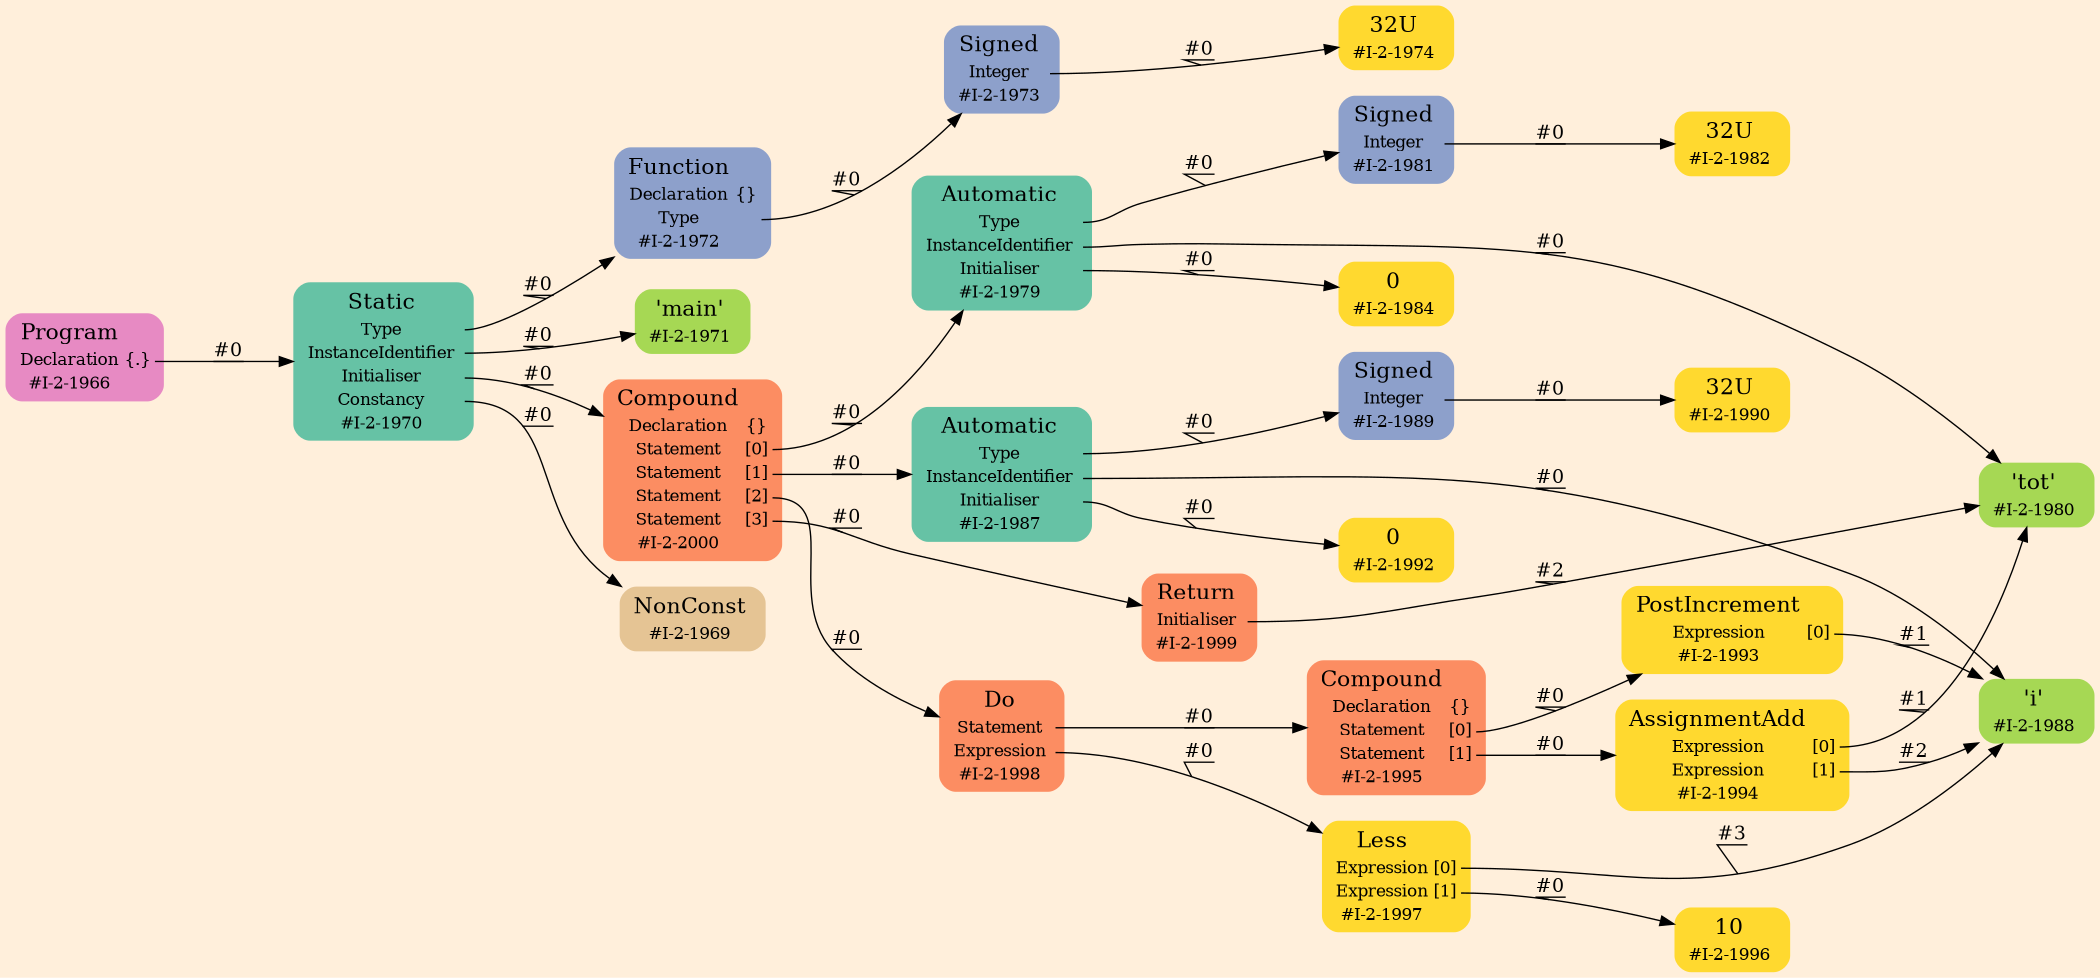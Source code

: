 digraph Inferno {
graph [
rankdir = "LR"
ranksep = 1.0
size = "14,20"
bgcolor = antiquewhite1
];
node [
];

"/#I-2-1966" [
shape = "plaintext"
fillcolor = "/set28/4"
label = <<TABLE BORDER="0" CELLBORDER="0" CELLSPACING="0">
 <TR>
  <TD><FONT POINT-SIZE="16.0">Program</FONT></TD>
  <TD></TD>
 </TR>
 <TR>
  <TD>Declaration</TD>
  <TD PORT="port0">{.}</TD>
 </TR>
 <TR>
  <TD>#I-2-1966</TD>
  <TD PORT="port1"></TD>
 </TR>
</TABLE>>
style = "rounded,filled"
fontsize = "12"
];
"/#I-2-1970" [
shape = "plaintext"
fillcolor = "/set28/1"
label = <<TABLE BORDER="0" CELLBORDER="0" CELLSPACING="0">
 <TR>
  <TD><FONT POINT-SIZE="16.0">Static</FONT></TD>
  <TD></TD>
 </TR>
 <TR>
  <TD>Type</TD>
  <TD PORT="port0"></TD>
 </TR>
 <TR>
  <TD>InstanceIdentifier</TD>
  <TD PORT="port1"></TD>
 </TR>
 <TR>
  <TD>Initialiser</TD>
  <TD PORT="port2"></TD>
 </TR>
 <TR>
  <TD>Constancy</TD>
  <TD PORT="port3"></TD>
 </TR>
 <TR>
  <TD>#I-2-1970</TD>
  <TD PORT="port4"></TD>
 </TR>
</TABLE>>
style = "rounded,filled"
fontsize = "12"
];
"/#I-2-1972" [
shape = "plaintext"
fillcolor = "/set28/3"
label = <<TABLE BORDER="0" CELLBORDER="0" CELLSPACING="0">
 <TR>
  <TD><FONT POINT-SIZE="16.0">Function</FONT></TD>
  <TD></TD>
 </TR>
 <TR>
  <TD>Declaration</TD>
  <TD PORT="port0">{}</TD>
 </TR>
 <TR>
  <TD>Type</TD>
  <TD PORT="port1"></TD>
 </TR>
 <TR>
  <TD>#I-2-1972</TD>
  <TD PORT="port2"></TD>
 </TR>
</TABLE>>
style = "rounded,filled"
fontsize = "12"
];
"/#I-2-1973" [
shape = "plaintext"
fillcolor = "/set28/3"
label = <<TABLE BORDER="0" CELLBORDER="0" CELLSPACING="0">
 <TR>
  <TD><FONT POINT-SIZE="16.0">Signed</FONT></TD>
  <TD></TD>
 </TR>
 <TR>
  <TD>Integer</TD>
  <TD PORT="port0"></TD>
 </TR>
 <TR>
  <TD>#I-2-1973</TD>
  <TD PORT="port1"></TD>
 </TR>
</TABLE>>
style = "rounded,filled"
fontsize = "12"
];
"/#I-2-1974" [
shape = "plaintext"
fillcolor = "/set28/6"
label = <<TABLE BORDER="0" CELLBORDER="0" CELLSPACING="0">
 <TR>
  <TD><FONT POINT-SIZE="16.0">32U</FONT></TD>
  <TD></TD>
 </TR>
 <TR>
  <TD>#I-2-1974</TD>
  <TD PORT="port0"></TD>
 </TR>
</TABLE>>
style = "rounded,filled"
fontsize = "12"
];
"/#I-2-1971" [
shape = "plaintext"
fillcolor = "/set28/5"
label = <<TABLE BORDER="0" CELLBORDER="0" CELLSPACING="0">
 <TR>
  <TD><FONT POINT-SIZE="16.0">'main'</FONT></TD>
  <TD></TD>
 </TR>
 <TR>
  <TD>#I-2-1971</TD>
  <TD PORT="port0"></TD>
 </TR>
</TABLE>>
style = "rounded,filled"
fontsize = "12"
];
"/#I-2-2000" [
shape = "plaintext"
fillcolor = "/set28/2"
label = <<TABLE BORDER="0" CELLBORDER="0" CELLSPACING="0">
 <TR>
  <TD><FONT POINT-SIZE="16.0">Compound</FONT></TD>
  <TD></TD>
 </TR>
 <TR>
  <TD>Declaration</TD>
  <TD PORT="port0">{}</TD>
 </TR>
 <TR>
  <TD>Statement</TD>
  <TD PORT="port1">[0]</TD>
 </TR>
 <TR>
  <TD>Statement</TD>
  <TD PORT="port2">[1]</TD>
 </TR>
 <TR>
  <TD>Statement</TD>
  <TD PORT="port3">[2]</TD>
 </TR>
 <TR>
  <TD>Statement</TD>
  <TD PORT="port4">[3]</TD>
 </TR>
 <TR>
  <TD>#I-2-2000</TD>
  <TD PORT="port5"></TD>
 </TR>
</TABLE>>
style = "rounded,filled"
fontsize = "12"
];
"/#I-2-1979" [
shape = "plaintext"
fillcolor = "/set28/1"
label = <<TABLE BORDER="0" CELLBORDER="0" CELLSPACING="0">
 <TR>
  <TD><FONT POINT-SIZE="16.0">Automatic</FONT></TD>
  <TD></TD>
 </TR>
 <TR>
  <TD>Type</TD>
  <TD PORT="port0"></TD>
 </TR>
 <TR>
  <TD>InstanceIdentifier</TD>
  <TD PORT="port1"></TD>
 </TR>
 <TR>
  <TD>Initialiser</TD>
  <TD PORT="port2"></TD>
 </TR>
 <TR>
  <TD>#I-2-1979</TD>
  <TD PORT="port3"></TD>
 </TR>
</TABLE>>
style = "rounded,filled"
fontsize = "12"
];
"/#I-2-1981" [
shape = "plaintext"
fillcolor = "/set28/3"
label = <<TABLE BORDER="0" CELLBORDER="0" CELLSPACING="0">
 <TR>
  <TD><FONT POINT-SIZE="16.0">Signed</FONT></TD>
  <TD></TD>
 </TR>
 <TR>
  <TD>Integer</TD>
  <TD PORT="port0"></TD>
 </TR>
 <TR>
  <TD>#I-2-1981</TD>
  <TD PORT="port1"></TD>
 </TR>
</TABLE>>
style = "rounded,filled"
fontsize = "12"
];
"/#I-2-1982" [
shape = "plaintext"
fillcolor = "/set28/6"
label = <<TABLE BORDER="0" CELLBORDER="0" CELLSPACING="0">
 <TR>
  <TD><FONT POINT-SIZE="16.0">32U</FONT></TD>
  <TD></TD>
 </TR>
 <TR>
  <TD>#I-2-1982</TD>
  <TD PORT="port0"></TD>
 </TR>
</TABLE>>
style = "rounded,filled"
fontsize = "12"
];
"/#I-2-1980" [
shape = "plaintext"
fillcolor = "/set28/5"
label = <<TABLE BORDER="0" CELLBORDER="0" CELLSPACING="0">
 <TR>
  <TD><FONT POINT-SIZE="16.0">'tot'</FONT></TD>
  <TD></TD>
 </TR>
 <TR>
  <TD>#I-2-1980</TD>
  <TD PORT="port0"></TD>
 </TR>
</TABLE>>
style = "rounded,filled"
fontsize = "12"
];
"/#I-2-1984" [
shape = "plaintext"
fillcolor = "/set28/6"
label = <<TABLE BORDER="0" CELLBORDER="0" CELLSPACING="0">
 <TR>
  <TD><FONT POINT-SIZE="16.0">0</FONT></TD>
  <TD></TD>
 </TR>
 <TR>
  <TD>#I-2-1984</TD>
  <TD PORT="port0"></TD>
 </TR>
</TABLE>>
style = "rounded,filled"
fontsize = "12"
];
"/#I-2-1987" [
shape = "plaintext"
fillcolor = "/set28/1"
label = <<TABLE BORDER="0" CELLBORDER="0" CELLSPACING="0">
 <TR>
  <TD><FONT POINT-SIZE="16.0">Automatic</FONT></TD>
  <TD></TD>
 </TR>
 <TR>
  <TD>Type</TD>
  <TD PORT="port0"></TD>
 </TR>
 <TR>
  <TD>InstanceIdentifier</TD>
  <TD PORT="port1"></TD>
 </TR>
 <TR>
  <TD>Initialiser</TD>
  <TD PORT="port2"></TD>
 </TR>
 <TR>
  <TD>#I-2-1987</TD>
  <TD PORT="port3"></TD>
 </TR>
</TABLE>>
style = "rounded,filled"
fontsize = "12"
];
"/#I-2-1989" [
shape = "plaintext"
fillcolor = "/set28/3"
label = <<TABLE BORDER="0" CELLBORDER="0" CELLSPACING="0">
 <TR>
  <TD><FONT POINT-SIZE="16.0">Signed</FONT></TD>
  <TD></TD>
 </TR>
 <TR>
  <TD>Integer</TD>
  <TD PORT="port0"></TD>
 </TR>
 <TR>
  <TD>#I-2-1989</TD>
  <TD PORT="port1"></TD>
 </TR>
</TABLE>>
style = "rounded,filled"
fontsize = "12"
];
"/#I-2-1990" [
shape = "plaintext"
fillcolor = "/set28/6"
label = <<TABLE BORDER="0" CELLBORDER="0" CELLSPACING="0">
 <TR>
  <TD><FONT POINT-SIZE="16.0">32U</FONT></TD>
  <TD></TD>
 </TR>
 <TR>
  <TD>#I-2-1990</TD>
  <TD PORT="port0"></TD>
 </TR>
</TABLE>>
style = "rounded,filled"
fontsize = "12"
];
"/#I-2-1988" [
shape = "plaintext"
fillcolor = "/set28/5"
label = <<TABLE BORDER="0" CELLBORDER="0" CELLSPACING="0">
 <TR>
  <TD><FONT POINT-SIZE="16.0">'i'</FONT></TD>
  <TD></TD>
 </TR>
 <TR>
  <TD>#I-2-1988</TD>
  <TD PORT="port0"></TD>
 </TR>
</TABLE>>
style = "rounded,filled"
fontsize = "12"
];
"/#I-2-1992" [
shape = "plaintext"
fillcolor = "/set28/6"
label = <<TABLE BORDER="0" CELLBORDER="0" CELLSPACING="0">
 <TR>
  <TD><FONT POINT-SIZE="16.0">0</FONT></TD>
  <TD></TD>
 </TR>
 <TR>
  <TD>#I-2-1992</TD>
  <TD PORT="port0"></TD>
 </TR>
</TABLE>>
style = "rounded,filled"
fontsize = "12"
];
"/#I-2-1998" [
shape = "plaintext"
fillcolor = "/set28/2"
label = <<TABLE BORDER="0" CELLBORDER="0" CELLSPACING="0">
 <TR>
  <TD><FONT POINT-SIZE="16.0">Do</FONT></TD>
  <TD></TD>
 </TR>
 <TR>
  <TD>Statement</TD>
  <TD PORT="port0"></TD>
 </TR>
 <TR>
  <TD>Expression</TD>
  <TD PORT="port1"></TD>
 </TR>
 <TR>
  <TD>#I-2-1998</TD>
  <TD PORT="port2"></TD>
 </TR>
</TABLE>>
style = "rounded,filled"
fontsize = "12"
];
"/#I-2-1995" [
shape = "plaintext"
fillcolor = "/set28/2"
label = <<TABLE BORDER="0" CELLBORDER="0" CELLSPACING="0">
 <TR>
  <TD><FONT POINT-SIZE="16.0">Compound</FONT></TD>
  <TD></TD>
 </TR>
 <TR>
  <TD>Declaration</TD>
  <TD PORT="port0">{}</TD>
 </TR>
 <TR>
  <TD>Statement</TD>
  <TD PORT="port1">[0]</TD>
 </TR>
 <TR>
  <TD>Statement</TD>
  <TD PORT="port2">[1]</TD>
 </TR>
 <TR>
  <TD>#I-2-1995</TD>
  <TD PORT="port3"></TD>
 </TR>
</TABLE>>
style = "rounded,filled"
fontsize = "12"
];
"/#I-2-1993" [
shape = "plaintext"
fillcolor = "/set28/6"
label = <<TABLE BORDER="0" CELLBORDER="0" CELLSPACING="0">
 <TR>
  <TD><FONT POINT-SIZE="16.0">PostIncrement</FONT></TD>
  <TD></TD>
 </TR>
 <TR>
  <TD>Expression</TD>
  <TD PORT="port0">[0]</TD>
 </TR>
 <TR>
  <TD>#I-2-1993</TD>
  <TD PORT="port1"></TD>
 </TR>
</TABLE>>
style = "rounded,filled"
fontsize = "12"
];
"/#I-2-1994" [
shape = "plaintext"
fillcolor = "/set28/6"
label = <<TABLE BORDER="0" CELLBORDER="0" CELLSPACING="0">
 <TR>
  <TD><FONT POINT-SIZE="16.0">AssignmentAdd</FONT></TD>
  <TD></TD>
 </TR>
 <TR>
  <TD>Expression</TD>
  <TD PORT="port0">[0]</TD>
 </TR>
 <TR>
  <TD>Expression</TD>
  <TD PORT="port1">[1]</TD>
 </TR>
 <TR>
  <TD>#I-2-1994</TD>
  <TD PORT="port2"></TD>
 </TR>
</TABLE>>
style = "rounded,filled"
fontsize = "12"
];
"/#I-2-1997" [
shape = "plaintext"
fillcolor = "/set28/6"
label = <<TABLE BORDER="0" CELLBORDER="0" CELLSPACING="0">
 <TR>
  <TD><FONT POINT-SIZE="16.0">Less</FONT></TD>
  <TD></TD>
 </TR>
 <TR>
  <TD>Expression</TD>
  <TD PORT="port0">[0]</TD>
 </TR>
 <TR>
  <TD>Expression</TD>
  <TD PORT="port1">[1]</TD>
 </TR>
 <TR>
  <TD>#I-2-1997</TD>
  <TD PORT="port2"></TD>
 </TR>
</TABLE>>
style = "rounded,filled"
fontsize = "12"
];
"/#I-2-1996" [
shape = "plaintext"
fillcolor = "/set28/6"
label = <<TABLE BORDER="0" CELLBORDER="0" CELLSPACING="0">
 <TR>
  <TD><FONT POINT-SIZE="16.0">10</FONT></TD>
  <TD></TD>
 </TR>
 <TR>
  <TD>#I-2-1996</TD>
  <TD PORT="port0"></TD>
 </TR>
</TABLE>>
style = "rounded,filled"
fontsize = "12"
];
"/#I-2-1999" [
shape = "plaintext"
fillcolor = "/set28/2"
label = <<TABLE BORDER="0" CELLBORDER="0" CELLSPACING="0">
 <TR>
  <TD><FONT POINT-SIZE="16.0">Return</FONT></TD>
  <TD></TD>
 </TR>
 <TR>
  <TD>Initialiser</TD>
  <TD PORT="port0"></TD>
 </TR>
 <TR>
  <TD>#I-2-1999</TD>
  <TD PORT="port1"></TD>
 </TR>
</TABLE>>
style = "rounded,filled"
fontsize = "12"
];
"/#I-2-1969" [
shape = "plaintext"
fillcolor = "/set28/7"
label = <<TABLE BORDER="0" CELLBORDER="0" CELLSPACING="0">
 <TR>
  <TD><FONT POINT-SIZE="16.0">NonConst</FONT></TD>
  <TD></TD>
 </TR>
 <TR>
  <TD>#I-2-1969</TD>
  <TD PORT="port0"></TD>
 </TR>
</TABLE>>
style = "rounded,filled"
fontsize = "12"
];
"/#I-2-1966":port0 -> "/#I-2-1970" [style="solid"
label = "#0"
decorate = true
];
"/#I-2-1970":port0 -> "/#I-2-1972" [style="solid"
label = "#0"
decorate = true
];
"/#I-2-1970":port1 -> "/#I-2-1971" [style="solid"
label = "#0"
decorate = true
];
"/#I-2-1970":port2 -> "/#I-2-2000" [style="solid"
label = "#0"
decorate = true
];
"/#I-2-1970":port3 -> "/#I-2-1969" [style="solid"
label = "#0"
decorate = true
];
"/#I-2-1972":port1 -> "/#I-2-1973" [style="solid"
label = "#0"
decorate = true
];
"/#I-2-1973":port0 -> "/#I-2-1974" [style="solid"
label = "#0"
decorate = true
];
"/#I-2-2000":port1 -> "/#I-2-1979" [style="solid"
label = "#0"
decorate = true
];
"/#I-2-2000":port2 -> "/#I-2-1987" [style="solid"
label = "#0"
decorate = true
];
"/#I-2-2000":port3 -> "/#I-2-1998" [style="solid"
label = "#0"
decorate = true
];
"/#I-2-2000":port4 -> "/#I-2-1999" [style="solid"
label = "#0"
decorate = true
];
"/#I-2-1979":port0 -> "/#I-2-1981" [style="solid"
label = "#0"
decorate = true
];
"/#I-2-1979":port1 -> "/#I-2-1980" [style="solid"
label = "#0"
decorate = true
];
"/#I-2-1979":port2 -> "/#I-2-1984" [style="solid"
label = "#0"
decorate = true
];
"/#I-2-1981":port0 -> "/#I-2-1982" [style="solid"
label = "#0"
decorate = true
];
"/#I-2-1987":port0 -> "/#I-2-1989" [style="solid"
label = "#0"
decorate = true
];
"/#I-2-1987":port1 -> "/#I-2-1988" [style="solid"
label = "#0"
decorate = true
];
"/#I-2-1987":port2 -> "/#I-2-1992" [style="solid"
label = "#0"
decorate = true
];
"/#I-2-1989":port0 -> "/#I-2-1990" [style="solid"
label = "#0"
decorate = true
];
"/#I-2-1998":port0 -> "/#I-2-1995" [style="solid"
label = "#0"
decorate = true
];
"/#I-2-1998":port1 -> "/#I-2-1997" [style="solid"
label = "#0"
decorate = true
];
"/#I-2-1995":port1 -> "/#I-2-1993" [style="solid"
label = "#0"
decorate = true
];
"/#I-2-1995":port2 -> "/#I-2-1994" [style="solid"
label = "#0"
decorate = true
];
"/#I-2-1993":port0 -> "/#I-2-1988" [style="solid"
label = "#1"
decorate = true
];
"/#I-2-1994":port0 -> "/#I-2-1980" [style="solid"
label = "#1"
decorate = true
];
"/#I-2-1994":port1 -> "/#I-2-1988" [style="solid"
label = "#2"
decorate = true
];
"/#I-2-1997":port0 -> "/#I-2-1988" [style="solid"
label = "#3"
decorate = true
];
"/#I-2-1997":port1 -> "/#I-2-1996" [style="solid"
label = "#0"
decorate = true
];
"/#I-2-1999":port0 -> "/#I-2-1980" [style="solid"
label = "#2"
decorate = true
];

}

